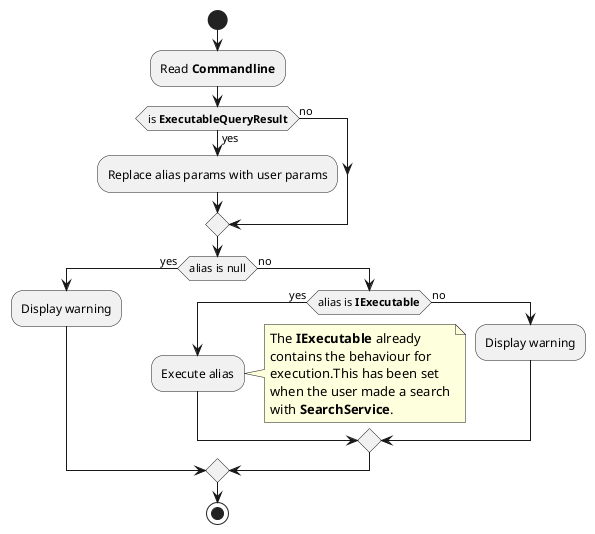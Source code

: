 @startuml
start
:Read <b>Commandline</b>;
if(is <b>ExecutableQueryResult</b>) is (yes) then
    :Replace alias params with user params;
else (no)    
endif
if(alias is null) is (yes) then
    :Display warning;
else (no)
    if(alias is <b>IExecutable</b>) is (yes) then
        :Execute alias;
        note right
        The <b>IExecutable</b> already 
        contains the behaviour for 
        execution.This has been set 
        when the user made a search
        with <b>SearchService</b>.
        end note
    else (no)
        :Display warning;
    endif
endif
stop
@end